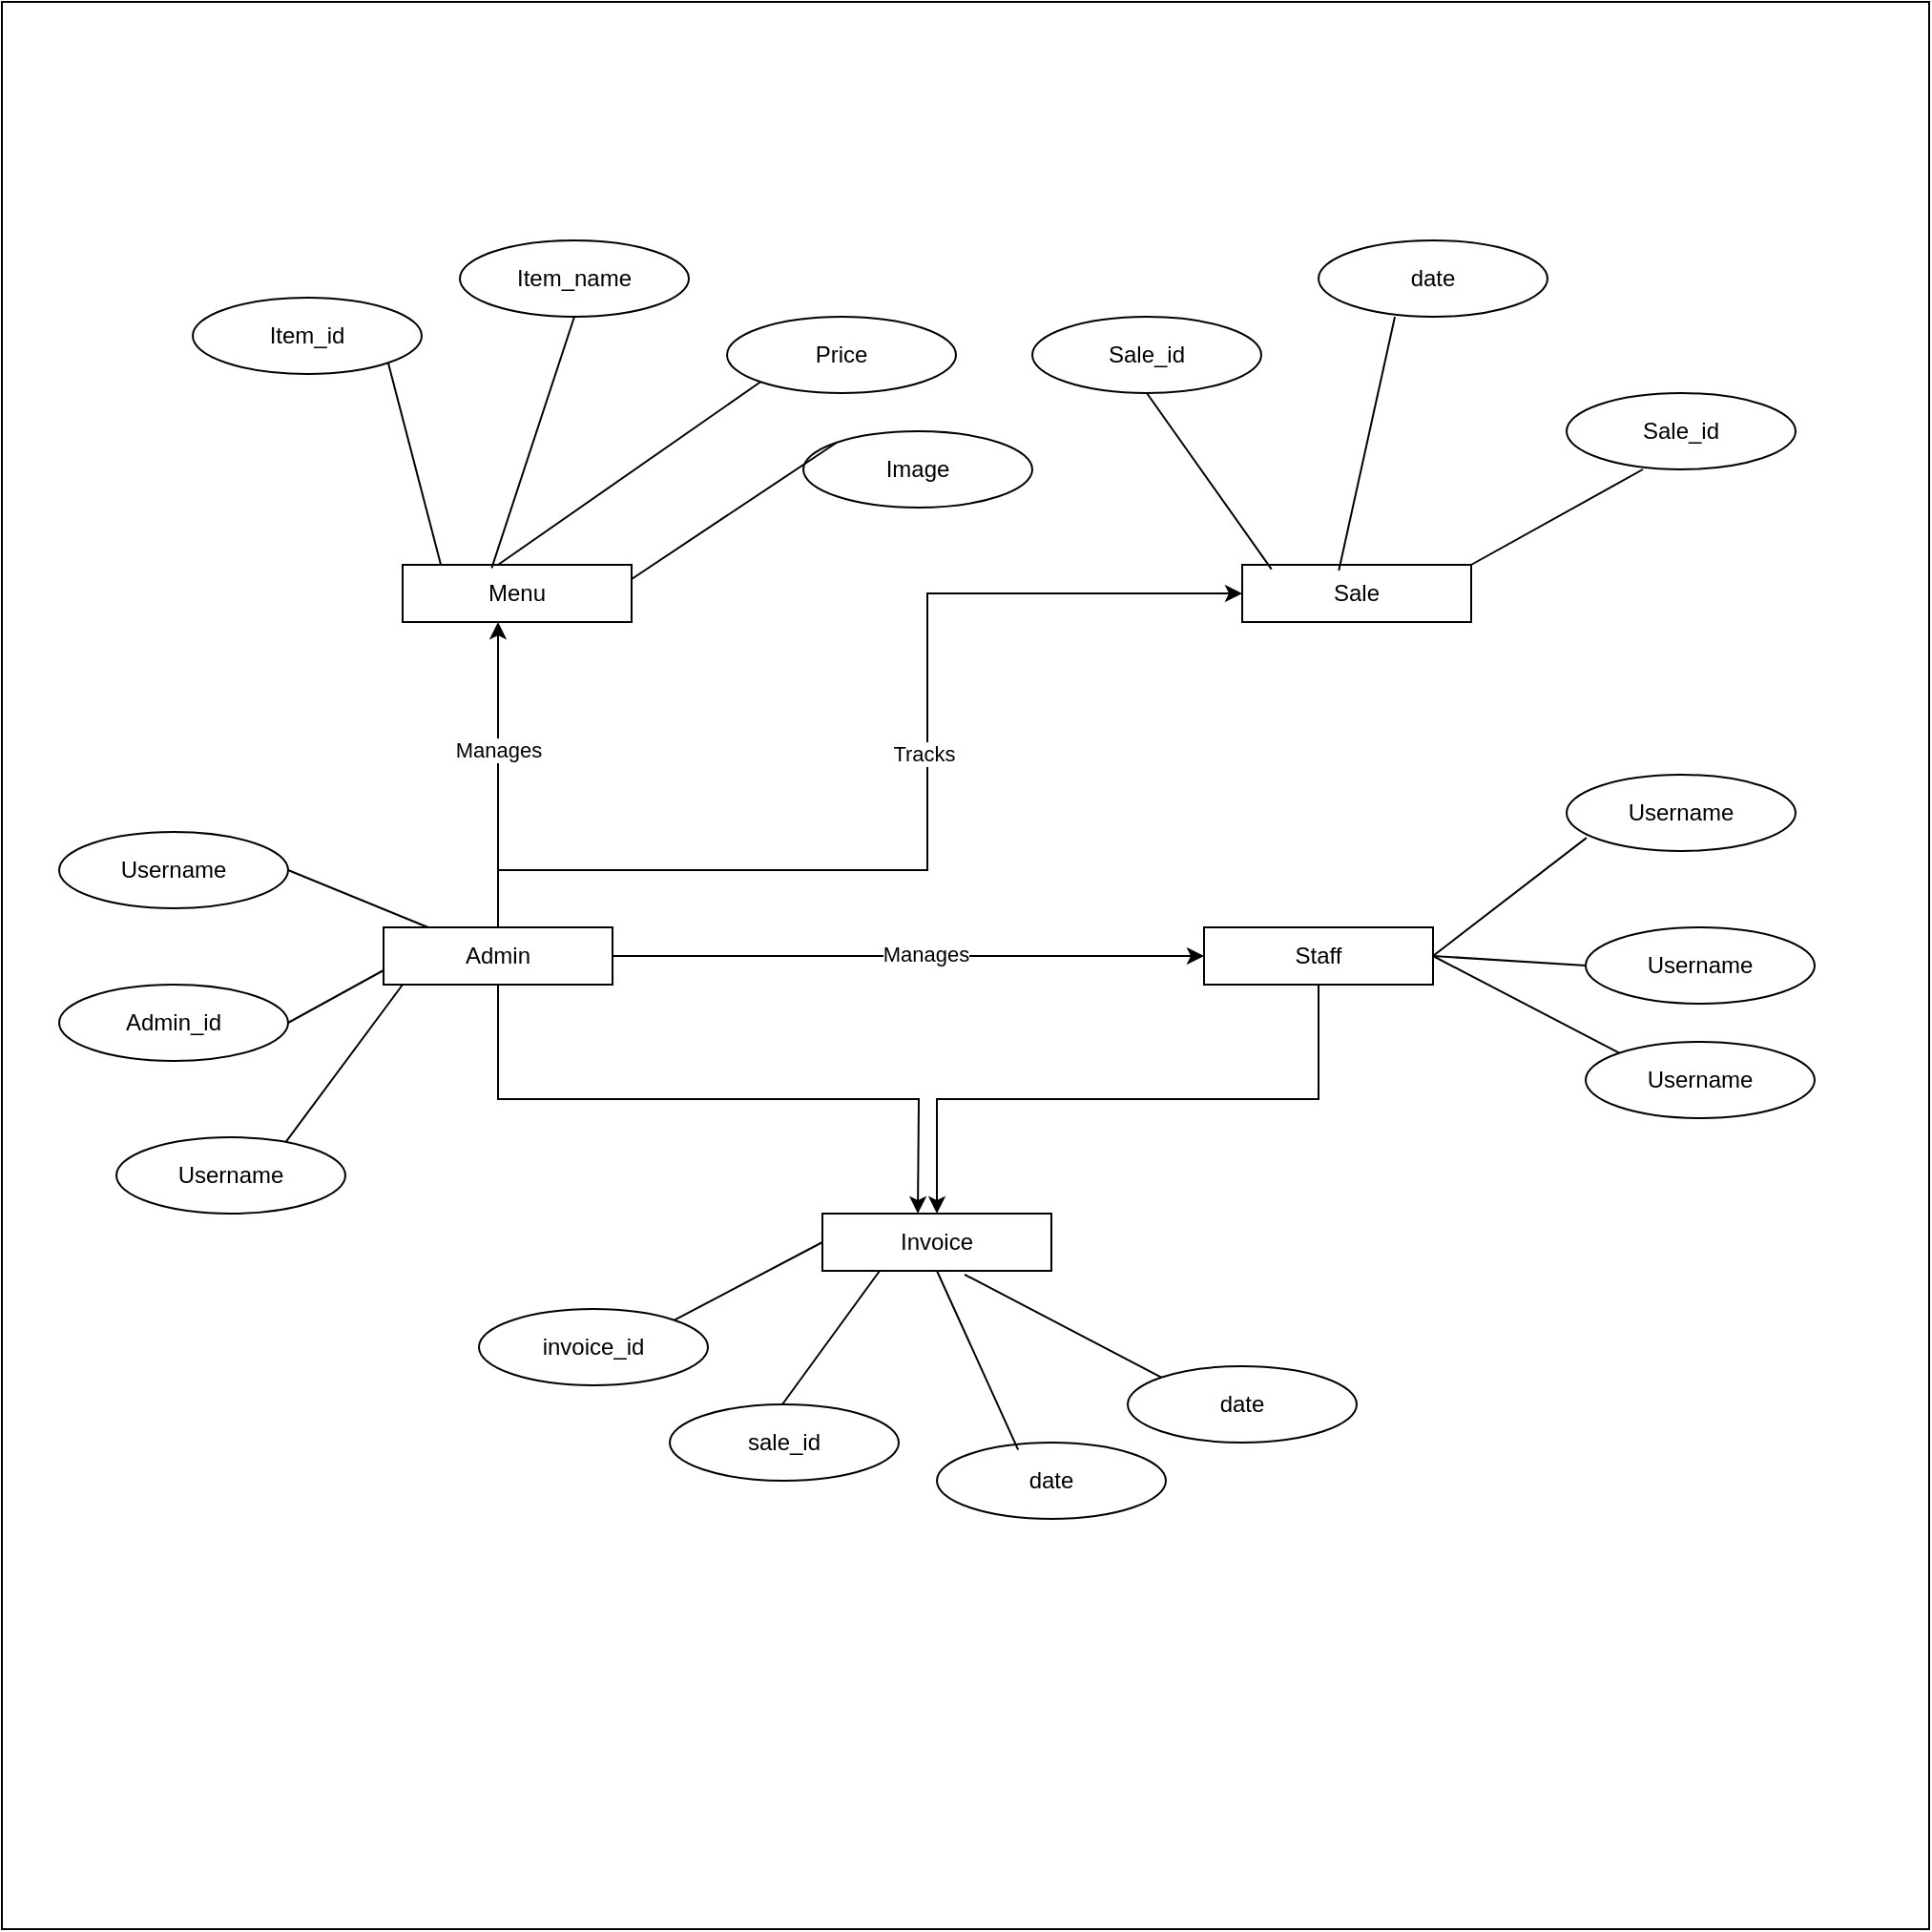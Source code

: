 <mxfile version="26.1.1">
  <diagram name="Page-1" id="NsUQxurhGoFurxWhNryX">
    <mxGraphModel dx="2268" dy="2002" grid="1" gridSize="10" guides="1" tooltips="1" connect="1" arrows="1" fold="1" page="1" pageScale="1" pageWidth="850" pageHeight="1100" math="0" shadow="0">
      <root>
        <mxCell id="0" />
        <mxCell id="1" parent="0" />
        <mxCell id="5RF5tTsd8xKZaFErHmXA-1" value="" style="whiteSpace=wrap;html=1;aspect=fixed;" vertex="1" parent="1">
          <mxGeometry x="-440" y="-405" width="1010" height="1010" as="geometry" />
        </mxCell>
        <mxCell id="5RF5tTsd8xKZaFErHmXA-2" value="Menu" style="rounded=0;whiteSpace=wrap;html=1;" vertex="1" parent="1">
          <mxGeometry x="-230" y="-110" width="120" height="30" as="geometry" />
        </mxCell>
        <mxCell id="5RF5tTsd8xKZaFErHmXA-3" value="Item_id" style="ellipse;whiteSpace=wrap;html=1;" vertex="1" parent="1">
          <mxGeometry x="-340" y="-250" width="120" height="40" as="geometry" />
        </mxCell>
        <mxCell id="5RF5tTsd8xKZaFErHmXA-4" value="Image" style="ellipse;whiteSpace=wrap;html=1;" vertex="1" parent="1">
          <mxGeometry x="-20" y="-180" width="120" height="40" as="geometry" />
        </mxCell>
        <mxCell id="5RF5tTsd8xKZaFErHmXA-6" value="Price" style="ellipse;whiteSpace=wrap;html=1;" vertex="1" parent="1">
          <mxGeometry x="-60" y="-240" width="120" height="40" as="geometry" />
        </mxCell>
        <mxCell id="5RF5tTsd8xKZaFErHmXA-8" value="Item_name" style="ellipse;whiteSpace=wrap;html=1;" vertex="1" parent="1">
          <mxGeometry x="-200" y="-280" width="120" height="40" as="geometry" />
        </mxCell>
        <mxCell id="5RF5tTsd8xKZaFErHmXA-10" value="" style="endArrow=none;html=1;rounded=0;entryX=1;entryY=1;entryDx=0;entryDy=0;exitX=0.167;exitY=0;exitDx=0;exitDy=0;exitPerimeter=0;" edge="1" parent="1" source="5RF5tTsd8xKZaFErHmXA-2" target="5RF5tTsd8xKZaFErHmXA-3">
          <mxGeometry width="50" height="50" relative="1" as="geometry">
            <mxPoint x="-120" y="-20" as="sourcePoint" />
            <mxPoint x="-70" y="-70" as="targetPoint" />
            <Array as="points" />
          </mxGeometry>
        </mxCell>
        <mxCell id="5RF5tTsd8xKZaFErHmXA-11" value="" style="endArrow=none;html=1;rounded=0;entryX=0.5;entryY=1;entryDx=0;entryDy=0;exitX=0.389;exitY=0.056;exitDx=0;exitDy=0;exitPerimeter=0;" edge="1" parent="1" source="5RF5tTsd8xKZaFErHmXA-2" target="5RF5tTsd8xKZaFErHmXA-8">
          <mxGeometry width="50" height="50" relative="1" as="geometry">
            <mxPoint x="-200" y="-100" as="sourcePoint" />
            <mxPoint x="-228" y="-206" as="targetPoint" />
            <Array as="points" />
          </mxGeometry>
        </mxCell>
        <mxCell id="5RF5tTsd8xKZaFErHmXA-12" value="" style="endArrow=none;html=1;rounded=0;entryX=0;entryY=1;entryDx=0;entryDy=0;" edge="1" parent="1" target="5RF5tTsd8xKZaFErHmXA-6">
          <mxGeometry width="50" height="50" relative="1" as="geometry">
            <mxPoint x="-180" y="-110" as="sourcePoint" />
            <mxPoint x="-130" y="-230" as="targetPoint" />
            <Array as="points" />
          </mxGeometry>
        </mxCell>
        <mxCell id="5RF5tTsd8xKZaFErHmXA-13" value="" style="endArrow=none;html=1;rounded=0;entryX=0;entryY=0;entryDx=0;entryDy=0;exitX=1;exitY=0.25;exitDx=0;exitDy=0;" edge="1" parent="1" source="5RF5tTsd8xKZaFErHmXA-2" target="5RF5tTsd8xKZaFErHmXA-4">
          <mxGeometry width="50" height="50" relative="1" as="geometry">
            <mxPoint x="-170" y="-100" as="sourcePoint" />
            <mxPoint x="-32" y="-196" as="targetPoint" />
            <Array as="points" />
          </mxGeometry>
        </mxCell>
        <mxCell id="5RF5tTsd8xKZaFErHmXA-25" value="Sale" style="rounded=0;whiteSpace=wrap;html=1;" vertex="1" parent="1">
          <mxGeometry x="210" y="-110" width="120" height="30" as="geometry" />
        </mxCell>
        <mxCell id="5RF5tTsd8xKZaFErHmXA-26" value="Sale_id" style="ellipse;whiteSpace=wrap;html=1;" vertex="1" parent="1">
          <mxGeometry x="100" y="-240" width="120" height="40" as="geometry" />
        </mxCell>
        <mxCell id="5RF5tTsd8xKZaFErHmXA-27" value="" style="endArrow=none;html=1;rounded=0;entryX=0.5;entryY=1;entryDx=0;entryDy=0;exitX=0.128;exitY=0.078;exitDx=0;exitDy=0;exitPerimeter=0;" edge="1" parent="1" source="5RF5tTsd8xKZaFErHmXA-25" target="5RF5tTsd8xKZaFErHmXA-26">
          <mxGeometry width="50" height="50" relative="1" as="geometry">
            <mxPoint x="-100" y="-92" as="sourcePoint" />
            <mxPoint x="8" y="-164" as="targetPoint" />
            <Array as="points" />
          </mxGeometry>
        </mxCell>
        <mxCell id="5RF5tTsd8xKZaFErHmXA-28" value="date" style="ellipse;whiteSpace=wrap;html=1;" vertex="1" parent="1">
          <mxGeometry x="250" y="-280" width="120" height="40" as="geometry" />
        </mxCell>
        <mxCell id="5RF5tTsd8xKZaFErHmXA-29" value="Sale_id" style="ellipse;whiteSpace=wrap;html=1;" vertex="1" parent="1">
          <mxGeometry x="380" y="-200" width="120" height="40" as="geometry" />
        </mxCell>
        <mxCell id="5RF5tTsd8xKZaFErHmXA-30" value="" style="endArrow=none;html=1;rounded=0;entryX=0.5;entryY=1;entryDx=0;entryDy=0;exitX=1;exitY=0;exitDx=0;exitDy=0;" edge="1" parent="1" source="5RF5tTsd8xKZaFErHmXA-25">
          <mxGeometry width="50" height="50" relative="1" as="geometry">
            <mxPoint x="485" y="-68" as="sourcePoint" />
            <mxPoint x="420" y="-160" as="targetPoint" />
            <Array as="points" />
          </mxGeometry>
        </mxCell>
        <mxCell id="5RF5tTsd8xKZaFErHmXA-31" value="" style="endArrow=none;html=1;rounded=0;entryX=0.5;entryY=1;entryDx=0;entryDy=0;exitX=0.422;exitY=0.1;exitDx=0;exitDy=0;exitPerimeter=0;" edge="1" parent="1" source="5RF5tTsd8xKZaFErHmXA-25">
          <mxGeometry width="50" height="50" relative="1" as="geometry">
            <mxPoint x="355" y="-148" as="sourcePoint" />
            <mxPoint x="290" y="-240" as="targetPoint" />
            <Array as="points" />
          </mxGeometry>
        </mxCell>
        <mxCell id="5RF5tTsd8xKZaFErHmXA-58" style="edgeStyle=orthogonalEdgeStyle;rounded=0;orthogonalLoop=1;jettySize=auto;html=1;exitX=1;exitY=0.5;exitDx=0;exitDy=0;entryX=0;entryY=0.5;entryDx=0;entryDy=0;" edge="1" parent="1" source="5RF5tTsd8xKZaFErHmXA-34" target="5RF5tTsd8xKZaFErHmXA-35">
          <mxGeometry relative="1" as="geometry" />
        </mxCell>
        <mxCell id="5RF5tTsd8xKZaFErHmXA-59" value="Manages" style="edgeLabel;html=1;align=center;verticalAlign=middle;resizable=0;points=[];" vertex="1" connectable="0" parent="5RF5tTsd8xKZaFErHmXA-58">
          <mxGeometry x="0.059" y="1" relative="1" as="geometry">
            <mxPoint as="offset" />
          </mxGeometry>
        </mxCell>
        <mxCell id="5RF5tTsd8xKZaFErHmXA-61" style="edgeStyle=orthogonalEdgeStyle;rounded=0;orthogonalLoop=1;jettySize=auto;html=1;exitX=0.5;exitY=1;exitDx=0;exitDy=0;" edge="1" parent="1" source="5RF5tTsd8xKZaFErHmXA-34">
          <mxGeometry relative="1" as="geometry">
            <mxPoint x="40" y="230" as="targetPoint" />
          </mxGeometry>
        </mxCell>
        <mxCell id="5RF5tTsd8xKZaFErHmXA-62" style="edgeStyle=orthogonalEdgeStyle;rounded=0;orthogonalLoop=1;jettySize=auto;html=1;exitX=0.5;exitY=0;exitDx=0;exitDy=0;" edge="1" parent="1" source="5RF5tTsd8xKZaFErHmXA-34">
          <mxGeometry relative="1" as="geometry">
            <mxPoint x="-180" y="-80" as="targetPoint" />
          </mxGeometry>
        </mxCell>
        <mxCell id="5RF5tTsd8xKZaFErHmXA-63" value="Manages" style="edgeLabel;html=1;align=center;verticalAlign=middle;resizable=0;points=[];" vertex="1" connectable="0" parent="5RF5tTsd8xKZaFErHmXA-62">
          <mxGeometry x="0.158" y="1" relative="1" as="geometry">
            <mxPoint y="-1" as="offset" />
          </mxGeometry>
        </mxCell>
        <mxCell id="5RF5tTsd8xKZaFErHmXA-64" style="edgeStyle=orthogonalEdgeStyle;rounded=0;orthogonalLoop=1;jettySize=auto;html=1;entryX=0;entryY=0.5;entryDx=0;entryDy=0;" edge="1" parent="1" source="5RF5tTsd8xKZaFErHmXA-34" target="5RF5tTsd8xKZaFErHmXA-25">
          <mxGeometry relative="1" as="geometry">
            <Array as="points">
              <mxPoint x="-180" y="50" />
              <mxPoint x="45" y="50" />
              <mxPoint x="45" y="-95" />
            </Array>
          </mxGeometry>
        </mxCell>
        <mxCell id="5RF5tTsd8xKZaFErHmXA-65" value="Tracks" style="edgeLabel;html=1;align=center;verticalAlign=middle;resizable=0;points=[];" vertex="1" connectable="0" parent="5RF5tTsd8xKZaFErHmXA-64">
          <mxGeometry x="0.121" y="2" relative="1" as="geometry">
            <mxPoint as="offset" />
          </mxGeometry>
        </mxCell>
        <mxCell id="5RF5tTsd8xKZaFErHmXA-34" value="Admin" style="rounded=0;whiteSpace=wrap;html=1;" vertex="1" parent="1">
          <mxGeometry x="-240" y="80" width="120" height="30" as="geometry" />
        </mxCell>
        <mxCell id="5RF5tTsd8xKZaFErHmXA-60" style="edgeStyle=orthogonalEdgeStyle;rounded=0;orthogonalLoop=1;jettySize=auto;html=1;exitX=0.5;exitY=1;exitDx=0;exitDy=0;entryX=0.5;entryY=0;entryDx=0;entryDy=0;" edge="1" parent="1" source="5RF5tTsd8xKZaFErHmXA-35" target="5RF5tTsd8xKZaFErHmXA-36">
          <mxGeometry relative="1" as="geometry" />
        </mxCell>
        <mxCell id="5RF5tTsd8xKZaFErHmXA-35" value="Staff" style="rounded=0;whiteSpace=wrap;html=1;" vertex="1" parent="1">
          <mxGeometry x="190" y="80" width="120" height="30" as="geometry" />
        </mxCell>
        <mxCell id="5RF5tTsd8xKZaFErHmXA-36" value="Invoice" style="rounded=0;whiteSpace=wrap;html=1;" vertex="1" parent="1">
          <mxGeometry x="-10" y="230" width="120" height="30" as="geometry" />
        </mxCell>
        <mxCell id="5RF5tTsd8xKZaFErHmXA-37" value="Admin_id" style="ellipse;whiteSpace=wrap;html=1;" vertex="1" parent="1">
          <mxGeometry x="-410" y="110" width="120" height="40" as="geometry" />
        </mxCell>
        <mxCell id="5RF5tTsd8xKZaFErHmXA-39" value="User&lt;span style=&quot;color: rgba(0, 0, 0, 0); font-family: monospace; font-size: 0px; text-align: start; text-wrap-mode: nowrap;&quot;&gt;%3CmxGraphModel%3E%3Croot%3E%3CmxCell%20id%3D%220%22%2F%3E%3CmxCell%20id%3D%221%22%20parent%3D%220%22%2F%3E%3CmxCell%20id%3D%222%22%20value%3D%22Admin_id%22%20style%3D%22ellipse%3BwhiteSpace%3Dwrap%3Bhtml%3D1%3B%22%20vertex%3D%221%22%20parent%3D%221%22%3E%3CmxGeometry%20x%3D%22-340%22%20y%3D%22190%22%20width%3D%22120%22%20height%3D%2240%22%20as%3D%22geometry%22%2F%3E%3C%2FmxCell%3E%3C%2Froot%3E%3C%2FmxGraphModel%3E&lt;/span&gt;name" style="ellipse;whiteSpace=wrap;html=1;" vertex="1" parent="1">
          <mxGeometry x="-380" y="190" width="120" height="40" as="geometry" />
        </mxCell>
        <mxCell id="5RF5tTsd8xKZaFErHmXA-40" value="User&lt;span style=&quot;color: rgba(0, 0, 0, 0); font-family: monospace; font-size: 0px; text-align: start; text-wrap-mode: nowrap;&quot;&gt;%3CmxGraphModel%3E%3Croot%3E%3CmxCell%20id%3D%220%22%2F%3E%3CmxCell%20id%3D%221%22%20parent%3D%220%22%2F%3E%3CmxCell%20id%3D%222%22%20value%3D%22Admin_id%22%20style%3D%22ellipse%3BwhiteSpace%3Dwrap%3Bhtml%3D1%3B%22%20vertex%3D%221%22%20parent%3D%221%22%3E%3CmxGeometry%20x%3D%22-340%22%20y%3D%22190%22%20width%3D%22120%22%20height%3D%2240%22%20as%3D%22geometry%22%2F%3E%3C%2FmxCell%3E%3C%2Froot%3E%3C%2FmxGraphModel%3E&lt;/span&gt;name" style="ellipse;whiteSpace=wrap;html=1;" vertex="1" parent="1">
          <mxGeometry x="-410" y="30" width="120" height="40" as="geometry" />
        </mxCell>
        <mxCell id="5RF5tTsd8xKZaFErHmXA-41" value="" style="endArrow=none;html=1;rounded=0;entryX=1;entryY=0.5;entryDx=0;entryDy=0;" edge="1" parent="1" source="5RF5tTsd8xKZaFErHmXA-34" target="5RF5tTsd8xKZaFErHmXA-40">
          <mxGeometry width="50" height="50" relative="1" as="geometry">
            <mxPoint x="-266" y="150" as="sourcePoint" />
            <mxPoint x="-294" y="44" as="targetPoint" />
            <Array as="points" />
          </mxGeometry>
        </mxCell>
        <mxCell id="5RF5tTsd8xKZaFErHmXA-42" value="" style="endArrow=none;html=1;rounded=0;entryX=1;entryY=0.5;entryDx=0;entryDy=0;exitX=0;exitY=0.75;exitDx=0;exitDy=0;" edge="1" parent="1" source="5RF5tTsd8xKZaFErHmXA-34" target="5RF5tTsd8xKZaFErHmXA-37">
          <mxGeometry width="50" height="50" relative="1" as="geometry">
            <mxPoint x="-230" y="150" as="sourcePoint" />
            <mxPoint x="-303" y="120" as="targetPoint" />
            <Array as="points" />
          </mxGeometry>
        </mxCell>
        <mxCell id="5RF5tTsd8xKZaFErHmXA-43" value="" style="endArrow=none;html=1;rounded=0;entryX=0.741;entryY=0.058;entryDx=0;entryDy=0;exitX=0.181;exitY=0.426;exitDx=0;exitDy=0;exitPerimeter=0;entryPerimeter=0;" edge="1" parent="1" target="5RF5tTsd8xKZaFErHmXA-39">
          <mxGeometry width="50" height="50" relative="1" as="geometry">
            <mxPoint x="-230" y="110" as="sourcePoint" />
            <mxPoint x="-280" y="140" as="targetPoint" />
            <Array as="points" />
          </mxGeometry>
        </mxCell>
        <mxCell id="5RF5tTsd8xKZaFErHmXA-44" value="User&lt;span style=&quot;color: rgba(0, 0, 0, 0); font-family: monospace; font-size: 0px; text-align: start; text-wrap-mode: nowrap;&quot;&gt;%3CmxGraphModel%3E%3Croot%3E%3CmxCell%20id%3D%220%22%2F%3E%3CmxCell%20id%3D%221%22%20parent%3D%220%22%2F%3E%3CmxCell%20id%3D%222%22%20value%3D%22Admin_id%22%20style%3D%22ellipse%3BwhiteSpace%3Dwrap%3Bhtml%3D1%3B%22%20vertex%3D%221%22%20parent%3D%221%22%3E%3CmxGeometry%20x%3D%22-340%22%20y%3D%22190%22%20width%3D%22120%22%20height%3D%2240%22%20as%3D%22geometry%22%2F%3E%3C%2FmxCell%3E%3C%2Froot%3E%3C%2FmxGraphModel%3E&lt;/span&gt;name" style="ellipse;whiteSpace=wrap;html=1;" vertex="1" parent="1">
          <mxGeometry x="390" y="140" width="120" height="40" as="geometry" />
        </mxCell>
        <mxCell id="5RF5tTsd8xKZaFErHmXA-45" value="User&lt;span style=&quot;color: rgba(0, 0, 0, 0); font-family: monospace; font-size: 0px; text-align: start; text-wrap-mode: nowrap;&quot;&gt;%3CmxGraphModel%3E%3Croot%3E%3CmxCell%20id%3D%220%22%2F%3E%3CmxCell%20id%3D%221%22%20parent%3D%220%22%2F%3E%3CmxCell%20id%3D%222%22%20value%3D%22Admin_id%22%20style%3D%22ellipse%3BwhiteSpace%3Dwrap%3Bhtml%3D1%3B%22%20vertex%3D%221%22%20parent%3D%221%22%3E%3CmxGeometry%20x%3D%22-340%22%20y%3D%22190%22%20width%3D%22120%22%20height%3D%2240%22%20as%3D%22geometry%22%2F%3E%3C%2FmxCell%3E%3C%2Froot%3E%3C%2FmxGraphModel%3E&lt;/span&gt;name" style="ellipse;whiteSpace=wrap;html=1;" vertex="1" parent="1">
          <mxGeometry x="390" y="80" width="120" height="40" as="geometry" />
        </mxCell>
        <mxCell id="5RF5tTsd8xKZaFErHmXA-46" value="User&lt;span style=&quot;color: rgba(0, 0, 0, 0); font-family: monospace; font-size: 0px; text-align: start; text-wrap-mode: nowrap;&quot;&gt;%3CmxGraphModel%3E%3Croot%3E%3CmxCell%20id%3D%220%22%2F%3E%3CmxCell%20id%3D%221%22%20parent%3D%220%22%2F%3E%3CmxCell%20id%3D%222%22%20value%3D%22Admin_id%22%20style%3D%22ellipse%3BwhiteSpace%3Dwrap%3Bhtml%3D1%3B%22%20vertex%3D%221%22%20parent%3D%221%22%3E%3CmxGeometry%20x%3D%22-340%22%20y%3D%22190%22%20width%3D%22120%22%20height%3D%2240%22%20as%3D%22geometry%22%2F%3E%3C%2FmxCell%3E%3C%2Froot%3E%3C%2FmxGraphModel%3E&lt;/span&gt;name" style="ellipse;whiteSpace=wrap;html=1;" vertex="1" parent="1">
          <mxGeometry x="380" width="120" height="40" as="geometry" />
        </mxCell>
        <mxCell id="5RF5tTsd8xKZaFErHmXA-47" value="" style="endArrow=none;html=1;rounded=0;entryX=1;entryY=0.5;entryDx=0;entryDy=0;exitX=0;exitY=0.5;exitDx=0;exitDy=0;" edge="1" parent="1" source="5RF5tTsd8xKZaFErHmXA-45" target="5RF5tTsd8xKZaFErHmXA-35">
          <mxGeometry width="50" height="50" relative="1" as="geometry">
            <mxPoint x="403" y="90" as="sourcePoint" />
            <mxPoint x="330" y="60" as="targetPoint" />
            <Array as="points" />
          </mxGeometry>
        </mxCell>
        <mxCell id="5RF5tTsd8xKZaFErHmXA-48" value="" style="endArrow=none;html=1;rounded=0;entryX=1;entryY=0.5;entryDx=0;entryDy=0;exitX=0;exitY=0;exitDx=0;exitDy=0;" edge="1" parent="1" source="5RF5tTsd8xKZaFErHmXA-44" target="5RF5tTsd8xKZaFErHmXA-35">
          <mxGeometry width="50" height="50" relative="1" as="geometry">
            <mxPoint x="400" y="110" as="sourcePoint" />
            <mxPoint x="320" y="105" as="targetPoint" />
            <Array as="points" />
          </mxGeometry>
        </mxCell>
        <mxCell id="5RF5tTsd8xKZaFErHmXA-49" value="" style="endArrow=none;html=1;rounded=0;entryX=1;entryY=0.5;entryDx=0;entryDy=0;exitX=0.087;exitY=0.827;exitDx=0;exitDy=0;exitPerimeter=0;" edge="1" parent="1" source="5RF5tTsd8xKZaFErHmXA-46" target="5RF5tTsd8xKZaFErHmXA-35">
          <mxGeometry width="50" height="50" relative="1" as="geometry">
            <mxPoint x="418" y="156" as="sourcePoint" />
            <mxPoint x="320" y="105" as="targetPoint" />
            <Array as="points" />
          </mxGeometry>
        </mxCell>
        <mxCell id="5RF5tTsd8xKZaFErHmXA-50" value="sale_id" style="ellipse;whiteSpace=wrap;html=1;" vertex="1" parent="1">
          <mxGeometry x="-90" y="330" width="120" height="40" as="geometry" />
        </mxCell>
        <mxCell id="5RF5tTsd8xKZaFErHmXA-51" value="invoice_id" style="ellipse;whiteSpace=wrap;html=1;" vertex="1" parent="1">
          <mxGeometry x="-190" y="280" width="120" height="40" as="geometry" />
        </mxCell>
        <mxCell id="5RF5tTsd8xKZaFErHmXA-52" value="date" style="ellipse;whiteSpace=wrap;html=1;" vertex="1" parent="1">
          <mxGeometry x="50" y="350" width="120" height="40" as="geometry" />
        </mxCell>
        <mxCell id="5RF5tTsd8xKZaFErHmXA-53" value="date" style="ellipse;whiteSpace=wrap;html=1;" vertex="1" parent="1">
          <mxGeometry x="150" y="310" width="120" height="40" as="geometry" />
        </mxCell>
        <mxCell id="5RF5tTsd8xKZaFErHmXA-54" value="" style="endArrow=none;html=1;rounded=0;entryX=0.741;entryY=0.058;entryDx=0;entryDy=0;exitX=0.25;exitY=1;exitDx=0;exitDy=0;entryPerimeter=0;" edge="1" parent="1" source="5RF5tTsd8xKZaFErHmXA-36">
          <mxGeometry width="50" height="50" relative="1" as="geometry">
            <mxPoint x="30" y="248" as="sourcePoint" />
            <mxPoint x="-31" y="330" as="targetPoint" />
            <Array as="points" />
          </mxGeometry>
        </mxCell>
        <mxCell id="5RF5tTsd8xKZaFErHmXA-55" value="" style="endArrow=none;html=1;rounded=0;entryX=0.355;entryY=0.095;entryDx=0;entryDy=0;entryPerimeter=0;exitX=0.5;exitY=1;exitDx=0;exitDy=0;" edge="1" parent="1" source="5RF5tTsd8xKZaFErHmXA-36" target="5RF5tTsd8xKZaFErHmXA-52">
          <mxGeometry width="50" height="50" relative="1" as="geometry">
            <mxPoint x="40" y="270" as="sourcePoint" />
            <mxPoint x="-21" y="340" as="targetPoint" />
            <Array as="points" />
          </mxGeometry>
        </mxCell>
        <mxCell id="5RF5tTsd8xKZaFErHmXA-56" value="" style="endArrow=none;html=1;rounded=0;entryX=0;entryY=0;entryDx=0;entryDy=0;exitX=0.621;exitY=1.065;exitDx=0;exitDy=0;exitPerimeter=0;" edge="1" parent="1" source="5RF5tTsd8xKZaFErHmXA-36" target="5RF5tTsd8xKZaFErHmXA-53">
          <mxGeometry width="50" height="50" relative="1" as="geometry">
            <mxPoint x="60" y="270" as="sourcePoint" />
            <mxPoint x="103" y="364" as="targetPoint" />
            <Array as="points" />
          </mxGeometry>
        </mxCell>
        <mxCell id="5RF5tTsd8xKZaFErHmXA-57" value="" style="endArrow=none;html=1;rounded=0;entryX=0;entryY=0.5;entryDx=0;entryDy=0;exitX=1;exitY=0;exitDx=0;exitDy=0;" edge="1" parent="1" source="5RF5tTsd8xKZaFErHmXA-51" target="5RF5tTsd8xKZaFErHmXA-36">
          <mxGeometry width="50" height="50" relative="1" as="geometry">
            <mxPoint x="-103" y="200" as="sourcePoint" />
            <mxPoint y="254" as="targetPoint" />
            <Array as="points" />
          </mxGeometry>
        </mxCell>
      </root>
    </mxGraphModel>
  </diagram>
</mxfile>
